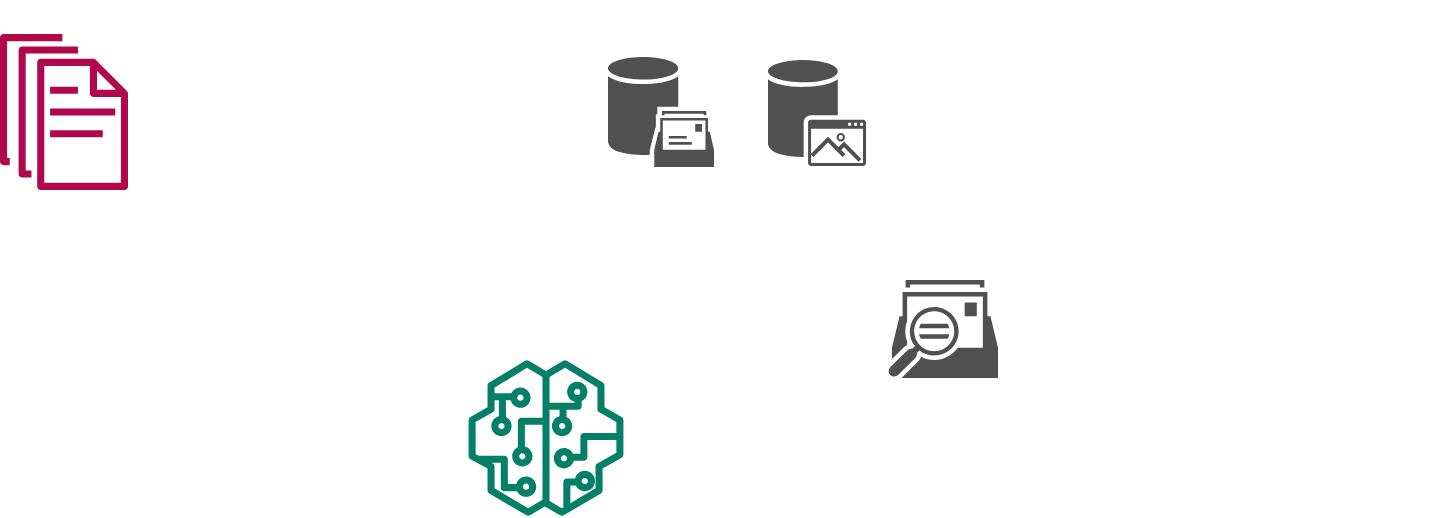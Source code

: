 <mxfile version="20.8.22" type="github"><diagram name="第 1 页" id="3kewB5aiZiIA5oS6hmrj"><mxGraphModel dx="1707" dy="694" grid="1" gridSize="10" guides="1" tooltips="1" connect="1" arrows="1" fold="1" page="1" pageScale="1" pageWidth="827" pageHeight="1169" math="0" shadow="0"><root><mxCell id="0"/><mxCell id="1" parent="0"/><mxCell id="YQzv4ZbEYSbGBDcgw7HL-4" value="" style="sketch=0;outlineConnect=0;fontColor=#232F3E;gradientColor=none;fillColor=#B0084D;strokeColor=none;dashed=0;verticalLabelPosition=bottom;verticalAlign=top;align=center;html=1;fontSize=12;fontStyle=0;aspect=fixed;pointerEvents=1;shape=mxgraph.aws4.documents;" vertex="1" parent="1"><mxGeometry x="-64" y="227" width="64" height="78" as="geometry"/></mxCell><mxCell id="YQzv4ZbEYSbGBDcgw7HL-5" value="" style="sketch=0;outlineConnect=0;fontColor=#232F3E;gradientColor=none;fillColor=#067F68;strokeColor=none;dashed=0;verticalLabelPosition=bottom;verticalAlign=top;align=center;html=1;fontSize=12;fontStyle=0;aspect=fixed;pointerEvents=1;shape=mxgraph.aws4.sagemaker_model;" vertex="1" parent="1"><mxGeometry x="170" y="390" width="78" height="78" as="geometry"/></mxCell><mxCell id="YQzv4ZbEYSbGBDcgw7HL-6" value="" style="sketch=0;pointerEvents=1;shadow=0;dashed=0;html=1;strokeColor=none;fillColor=#505050;labelPosition=center;verticalLabelPosition=bottom;verticalAlign=top;outlineConnect=0;align=center;shape=mxgraph.office.communications.discovery_search_mailbox;" vertex="1" parent="1"><mxGeometry x="380" y="350" width="55" height="49" as="geometry"/></mxCell><mxCell id="YQzv4ZbEYSbGBDcgw7HL-7" value="" style="sketch=0;shadow=0;dashed=0;html=1;strokeColor=none;fillColor=#505050;labelPosition=center;verticalLabelPosition=bottom;verticalAlign=top;outlineConnect=0;align=center;shape=mxgraph.office.databases.mailbox_database;" vertex="1" parent="1"><mxGeometry x="240" y="238.5" width="53" height="55" as="geometry"/></mxCell><mxCell id="YQzv4ZbEYSbGBDcgw7HL-12" value="" style="shape=image;html=1;verticalAlign=top;verticalLabelPosition=bottom;labelBackgroundColor=#ffffff;imageAspect=0;aspect=fixed;image=https://cdn1.iconfinder.com/data/icons/material-core/19/view-headline-128.png" vertex="1" parent="1"><mxGeometry x="560" y="221" width="90" height="90" as="geometry"/></mxCell><mxCell id="YQzv4ZbEYSbGBDcgw7HL-24" value="" style="group" vertex="1" connectable="0" parent="1"><mxGeometry x="320" y="240" width="49" height="53" as="geometry"/></mxCell><mxCell id="YQzv4ZbEYSbGBDcgw7HL-15" value="" style="sketch=0;shadow=0;dashed=0;html=1;strokeColor=none;fillColor=#505050;labelPosition=center;verticalLabelPosition=bottom;verticalAlign=top;outlineConnect=0;align=center;shape=mxgraph.office.databases.application_store;" vertex="1" parent="YQzv4ZbEYSbGBDcgw7HL-24"><mxGeometry width="49" height="53" as="geometry"/></mxCell><mxCell id="YQzv4ZbEYSbGBDcgw7HL-23" value="" style="group;aspect=fixed;" vertex="1" connectable="0" parent="YQzv4ZbEYSbGBDcgw7HL-24"><mxGeometry x="30" y="37" width="8" height="5.2" as="geometry"/></mxCell><mxCell id="YQzv4ZbEYSbGBDcgw7HL-17" value="" style="endArrow=none;html=1;fontColor=#66FFFF;fontStyle=1;rounded=0;strokeWidth=2;strokeColor=#505050;" edge="1" parent="YQzv4ZbEYSbGBDcgw7HL-23"><mxGeometry width="50" height="50" relative="1" as="geometry"><mxPoint x="-8" y="10.8" as="sourcePoint"/><mxPoint x="8" y="10.8" as="targetPoint"/><Array as="points"><mxPoint y="2.8"/></Array></mxGeometry></mxCell><mxCell id="YQzv4ZbEYSbGBDcgw7HL-20" value="" style="ellipse;whiteSpace=wrap;html=1;aspect=fixed;labelBackgroundColor=none;labelBorderColor=none;fontColor=none;strokeColor=#505050;noLabel=1;container=0;" vertex="1" parent="YQzv4ZbEYSbGBDcgw7HL-23"><mxGeometry x="4.8" width="3.197" height="3.197" as="geometry"/></mxCell><mxCell id="YQzv4ZbEYSbGBDcgw7HL-21" value="" style="endArrow=none;html=1;fontColor=#66FFFF;fontStyle=1;rounded=0;strokeWidth=2;strokeColor=#505050;" edge="1" parent="YQzv4ZbEYSbGBDcgw7HL-23"><mxGeometry width="50" height="50" relative="1" as="geometry"><mxPoint x="4.8" y="8.4" as="sourcePoint"/><mxPoint x="16" y="13.2" as="targetPoint"/><Array as="points"><mxPoint x="8" y="5.2"/></Array></mxGeometry></mxCell><mxCell id="YQzv4ZbEYSbGBDcgw7HL-27" value="" style="shape=image;html=1;verticalAlign=top;verticalLabelPosition=bottom;labelBackgroundColor=#ffffff;imageAspect=0;aspect=fixed;image=https://cdn1.iconfinder.com/data/icons/software-engineering-and-video-gaming/512/481_Analysis_data_datum_processing_reporting_Data_Science_Fabrication_Lab-128.png;labelBorderColor=none;sketch=0;strokeColor=#505050;fontColor=none;" vertex="1" parent="1"><mxGeometry x="60" y="210" width="128" height="128" as="geometry"/></mxCell></root></mxGraphModel></diagram></mxfile>